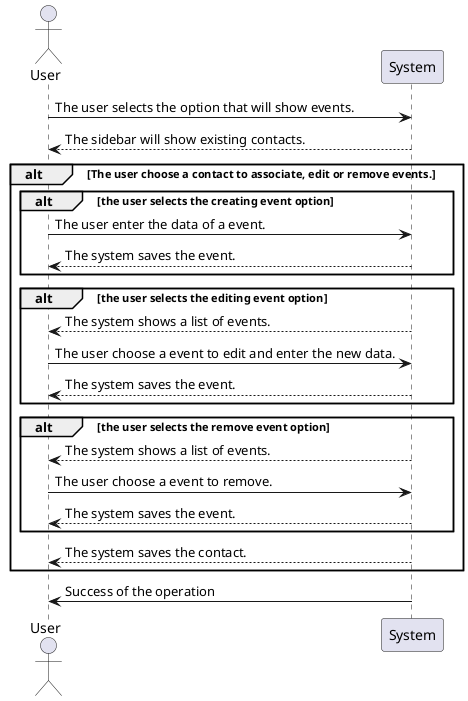 @startuml uc_analysis_events.png

actor User

participant "System" as Sys

User ->  Sys: The user selects the option that will show events.  
Sys --> User: The sidebar will show existing contacts.

alt The user choose a contact to associate, edit or remove events.

    alt the user selects the creating event option
    User -> Sys: The user enter the data of a event.
    Sys --> User: The system saves the event.
    end

    alt the user selects the editing event option
    Sys --> User: The system shows a list of events.
    User -> Sys: The user choose a event to edit and enter the new data.
    Sys --> User: The system saves the event.
    end

    alt the user selects the remove event option
    Sys --> User: The system shows a list of events.
    User -> Sys: The user choose a event to remove.
    Sys --> User: The system saves the event.
    end

Sys --> User: The system saves the contact.
end

Sys->User: Success of the operation

@enduml